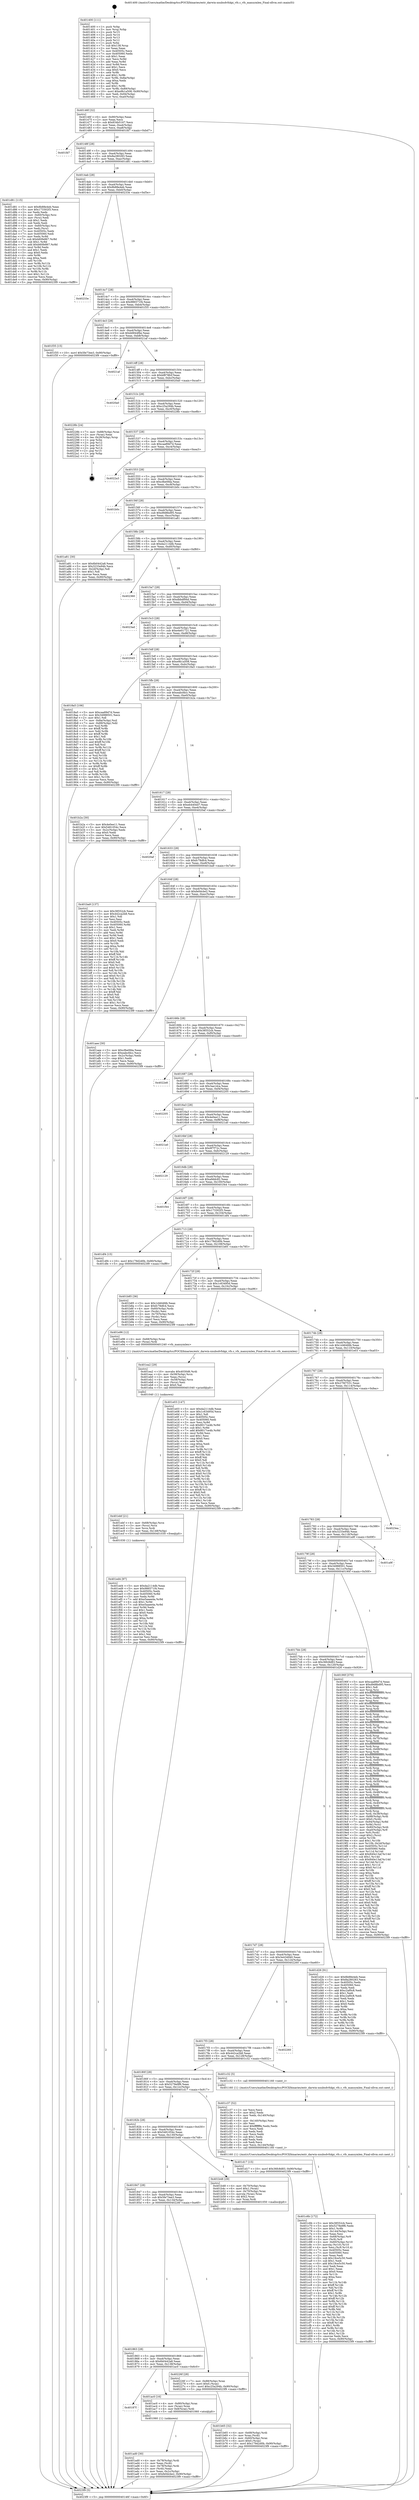digraph "0x401400" {
  label = "0x401400 (/mnt/c/Users/mathe/Desktop/tcc/POCII/binaries/extr_darwin-xnubsdvfskpi_vfs.c_vfs_maxsymlen_Final-ollvm.out::main(0))"
  labelloc = "t"
  node[shape=record]

  Entry [label="",width=0.3,height=0.3,shape=circle,fillcolor=black,style=filled]
  "0x40146f" [label="{
     0x40146f [32]\l
     | [instrs]\l
     &nbsp;&nbsp;0x40146f \<+6\>: mov -0x90(%rbp),%eax\l
     &nbsp;&nbsp;0x401475 \<+2\>: mov %eax,%ecx\l
     &nbsp;&nbsp;0x401477 \<+6\>: sub $0x834b5167,%ecx\l
     &nbsp;&nbsp;0x40147d \<+6\>: mov %eax,-0xa4(%rbp)\l
     &nbsp;&nbsp;0x401483 \<+6\>: mov %ecx,-0xa8(%rbp)\l
     &nbsp;&nbsp;0x401489 \<+6\>: je 0000000000401fd7 \<main+0xbd7\>\l
  }"]
  "0x401fd7" [label="{
     0x401fd7\l
  }", style=dashed]
  "0x40148f" [label="{
     0x40148f [28]\l
     | [instrs]\l
     &nbsp;&nbsp;0x40148f \<+5\>: jmp 0000000000401494 \<main+0x94\>\l
     &nbsp;&nbsp;0x401494 \<+6\>: mov -0xa4(%rbp),%eax\l
     &nbsp;&nbsp;0x40149a \<+5\>: sub $0x8a280283,%eax\l
     &nbsp;&nbsp;0x40149f \<+6\>: mov %eax,-0xac(%rbp)\l
     &nbsp;&nbsp;0x4014a5 \<+6\>: je 0000000000401d81 \<main+0x981\>\l
  }"]
  Exit [label="",width=0.3,height=0.3,shape=circle,fillcolor=black,style=filled,peripheries=2]
  "0x401d81" [label="{
     0x401d81 [115]\l
     | [instrs]\l
     &nbsp;&nbsp;0x401d81 \<+5\>: mov $0x8b88e4eb,%eax\l
     &nbsp;&nbsp;0x401d86 \<+5\>: mov $0x173302f3,%ecx\l
     &nbsp;&nbsp;0x401d8b \<+2\>: xor %edx,%edx\l
     &nbsp;&nbsp;0x401d8d \<+4\>: mov -0x60(%rbp),%rsi\l
     &nbsp;&nbsp;0x401d91 \<+2\>: mov (%rsi),%edi\l
     &nbsp;&nbsp;0x401d93 \<+3\>: sub $0x1,%edx\l
     &nbsp;&nbsp;0x401d96 \<+2\>: sub %edx,%edi\l
     &nbsp;&nbsp;0x401d98 \<+4\>: mov -0x60(%rbp),%rsi\l
     &nbsp;&nbsp;0x401d9c \<+2\>: mov %edi,(%rsi)\l
     &nbsp;&nbsp;0x401d9e \<+7\>: mov 0x40505c,%edx\l
     &nbsp;&nbsp;0x401da5 \<+7\>: mov 0x405060,%edi\l
     &nbsp;&nbsp;0x401dac \<+3\>: mov %edx,%r8d\l
     &nbsp;&nbsp;0x401daf \<+7\>: sub $0xb60fe867,%r8d\l
     &nbsp;&nbsp;0x401db6 \<+4\>: sub $0x1,%r8d\l
     &nbsp;&nbsp;0x401dba \<+7\>: add $0xb60fe867,%r8d\l
     &nbsp;&nbsp;0x401dc1 \<+4\>: imul %r8d,%edx\l
     &nbsp;&nbsp;0x401dc5 \<+3\>: and $0x1,%edx\l
     &nbsp;&nbsp;0x401dc8 \<+3\>: cmp $0x0,%edx\l
     &nbsp;&nbsp;0x401dcb \<+4\>: sete %r9b\l
     &nbsp;&nbsp;0x401dcf \<+3\>: cmp $0xa,%edi\l
     &nbsp;&nbsp;0x401dd2 \<+4\>: setl %r10b\l
     &nbsp;&nbsp;0x401dd6 \<+3\>: mov %r9b,%r11b\l
     &nbsp;&nbsp;0x401dd9 \<+3\>: and %r10b,%r11b\l
     &nbsp;&nbsp;0x401ddc \<+3\>: xor %r10b,%r9b\l
     &nbsp;&nbsp;0x401ddf \<+3\>: or %r9b,%r11b\l
     &nbsp;&nbsp;0x401de2 \<+4\>: test $0x1,%r11b\l
     &nbsp;&nbsp;0x401de6 \<+3\>: cmovne %ecx,%eax\l
     &nbsp;&nbsp;0x401de9 \<+6\>: mov %eax,-0x90(%rbp)\l
     &nbsp;&nbsp;0x401def \<+5\>: jmp 00000000004023f9 \<main+0xff9\>\l
  }"]
  "0x4014ab" [label="{
     0x4014ab [28]\l
     | [instrs]\l
     &nbsp;&nbsp;0x4014ab \<+5\>: jmp 00000000004014b0 \<main+0xb0\>\l
     &nbsp;&nbsp;0x4014b0 \<+6\>: mov -0xa4(%rbp),%eax\l
     &nbsp;&nbsp;0x4014b6 \<+5\>: sub $0x8b88e4eb,%eax\l
     &nbsp;&nbsp;0x4014bb \<+6\>: mov %eax,-0xb0(%rbp)\l
     &nbsp;&nbsp;0x4014c1 \<+6\>: je 000000000040233e \<main+0xf3e\>\l
  }"]
  "0x401ed4" [label="{
     0x401ed4 [97]\l
     | [instrs]\l
     &nbsp;&nbsp;0x401ed4 \<+5\>: mov $0xda2114db,%eax\l
     &nbsp;&nbsp;0x401ed9 \<+5\>: mov $0x986571f4,%esi\l
     &nbsp;&nbsp;0x401ede \<+7\>: mov 0x40505c,%edx\l
     &nbsp;&nbsp;0x401ee5 \<+8\>: mov 0x405060,%r8d\l
     &nbsp;&nbsp;0x401eed \<+3\>: mov %edx,%r9d\l
     &nbsp;&nbsp;0x401ef0 \<+7\>: add $0xe5aaee4a,%r9d\l
     &nbsp;&nbsp;0x401ef7 \<+4\>: sub $0x1,%r9d\l
     &nbsp;&nbsp;0x401efb \<+7\>: sub $0xe5aaee4a,%r9d\l
     &nbsp;&nbsp;0x401f02 \<+4\>: imul %r9d,%edx\l
     &nbsp;&nbsp;0x401f06 \<+3\>: and $0x1,%edx\l
     &nbsp;&nbsp;0x401f09 \<+3\>: cmp $0x0,%edx\l
     &nbsp;&nbsp;0x401f0c \<+4\>: sete %r10b\l
     &nbsp;&nbsp;0x401f10 \<+4\>: cmp $0xa,%r8d\l
     &nbsp;&nbsp;0x401f14 \<+4\>: setl %r11b\l
     &nbsp;&nbsp;0x401f18 \<+3\>: mov %r10b,%bl\l
     &nbsp;&nbsp;0x401f1b \<+3\>: and %r11b,%bl\l
     &nbsp;&nbsp;0x401f1e \<+3\>: xor %r11b,%r10b\l
     &nbsp;&nbsp;0x401f21 \<+3\>: or %r10b,%bl\l
     &nbsp;&nbsp;0x401f24 \<+3\>: test $0x1,%bl\l
     &nbsp;&nbsp;0x401f27 \<+3\>: cmovne %esi,%eax\l
     &nbsp;&nbsp;0x401f2a \<+6\>: mov %eax,-0x90(%rbp)\l
     &nbsp;&nbsp;0x401f30 \<+5\>: jmp 00000000004023f9 \<main+0xff9\>\l
  }"]
  "0x40233e" [label="{
     0x40233e\l
  }", style=dashed]
  "0x4014c7" [label="{
     0x4014c7 [28]\l
     | [instrs]\l
     &nbsp;&nbsp;0x4014c7 \<+5\>: jmp 00000000004014cc \<main+0xcc\>\l
     &nbsp;&nbsp;0x4014cc \<+6\>: mov -0xa4(%rbp),%eax\l
     &nbsp;&nbsp;0x4014d2 \<+5\>: sub $0x986571f4,%eax\l
     &nbsp;&nbsp;0x4014d7 \<+6\>: mov %eax,-0xb4(%rbp)\l
     &nbsp;&nbsp;0x4014dd \<+6\>: je 0000000000401f35 \<main+0xb35\>\l
  }"]
  "0x401ebf" [label="{
     0x401ebf [21]\l
     | [instrs]\l
     &nbsp;&nbsp;0x401ebf \<+4\>: mov -0x68(%rbp),%rcx\l
     &nbsp;&nbsp;0x401ec3 \<+3\>: mov (%rcx),%rcx\l
     &nbsp;&nbsp;0x401ec6 \<+3\>: mov %rcx,%rdi\l
     &nbsp;&nbsp;0x401ec9 \<+6\>: mov %eax,-0x148(%rbp)\l
     &nbsp;&nbsp;0x401ecf \<+5\>: call 0000000000401030 \<free@plt\>\l
     | [calls]\l
     &nbsp;&nbsp;0x401030 \{1\} (unknown)\l
  }"]
  "0x401f35" [label="{
     0x401f35 [15]\l
     | [instrs]\l
     &nbsp;&nbsp;0x401f35 \<+10\>: movl $0x5fe73ee3,-0x90(%rbp)\l
     &nbsp;&nbsp;0x401f3f \<+5\>: jmp 00000000004023f9 \<main+0xff9\>\l
  }"]
  "0x4014e3" [label="{
     0x4014e3 [28]\l
     | [instrs]\l
     &nbsp;&nbsp;0x4014e3 \<+5\>: jmp 00000000004014e8 \<main+0xe8\>\l
     &nbsp;&nbsp;0x4014e8 \<+6\>: mov -0xa4(%rbp),%eax\l
     &nbsp;&nbsp;0x4014ee \<+5\>: sub $0xb6844fbe,%eax\l
     &nbsp;&nbsp;0x4014f3 \<+6\>: mov %eax,-0xb8(%rbp)\l
     &nbsp;&nbsp;0x4014f9 \<+6\>: je 00000000004021af \<main+0xdaf\>\l
  }"]
  "0x401ea2" [label="{
     0x401ea2 [29]\l
     | [instrs]\l
     &nbsp;&nbsp;0x401ea2 \<+10\>: movabs $0x4030d6,%rdi\l
     &nbsp;&nbsp;0x401eac \<+4\>: mov -0x58(%rbp),%rcx\l
     &nbsp;&nbsp;0x401eb0 \<+2\>: mov %eax,(%rcx)\l
     &nbsp;&nbsp;0x401eb2 \<+4\>: mov -0x58(%rbp),%rcx\l
     &nbsp;&nbsp;0x401eb6 \<+2\>: mov (%rcx),%esi\l
     &nbsp;&nbsp;0x401eb8 \<+2\>: mov $0x0,%al\l
     &nbsp;&nbsp;0x401eba \<+5\>: call 0000000000401040 \<printf@plt\>\l
     | [calls]\l
     &nbsp;&nbsp;0x401040 \{1\} (unknown)\l
  }"]
  "0x4021af" [label="{
     0x4021af\l
  }", style=dashed]
  "0x4014ff" [label="{
     0x4014ff [28]\l
     | [instrs]\l
     &nbsp;&nbsp;0x4014ff \<+5\>: jmp 0000000000401504 \<main+0x104\>\l
     &nbsp;&nbsp;0x401504 \<+6\>: mov -0xa4(%rbp),%eax\l
     &nbsp;&nbsp;0x40150a \<+5\>: sub $0xbf878fcf,%eax\l
     &nbsp;&nbsp;0x40150f \<+6\>: mov %eax,-0xbc(%rbp)\l
     &nbsp;&nbsp;0x401515 \<+6\>: je 00000000004020a0 \<main+0xca0\>\l
  }"]
  "0x401c6b" [label="{
     0x401c6b [172]\l
     | [instrs]\l
     &nbsp;&nbsp;0x401c6b \<+5\>: mov $0x38552cb,%ecx\l
     &nbsp;&nbsp;0x401c70 \<+5\>: mov $0x5278e9f6,%edx\l
     &nbsp;&nbsp;0x401c75 \<+3\>: mov $0x1,%r8b\l
     &nbsp;&nbsp;0x401c78 \<+6\>: mov -0x144(%rbp),%esi\l
     &nbsp;&nbsp;0x401c7e \<+3\>: imul %eax,%esi\l
     &nbsp;&nbsp;0x401c81 \<+4\>: mov -0x68(%rbp),%r9\l
     &nbsp;&nbsp;0x401c85 \<+3\>: mov (%r9),%r9\l
     &nbsp;&nbsp;0x401c88 \<+4\>: mov -0x60(%rbp),%r10\l
     &nbsp;&nbsp;0x401c8c \<+3\>: movslq (%r10),%r10\l
     &nbsp;&nbsp;0x401c8f \<+4\>: mov %esi,(%r9,%r10,4)\l
     &nbsp;&nbsp;0x401c93 \<+7\>: mov 0x40505c,%eax\l
     &nbsp;&nbsp;0x401c9a \<+7\>: mov 0x405060,%esi\l
     &nbsp;&nbsp;0x401ca1 \<+2\>: mov %eax,%edi\l
     &nbsp;&nbsp;0x401ca3 \<+6\>: sub $0x19ce5c50,%edi\l
     &nbsp;&nbsp;0x401ca9 \<+3\>: sub $0x1,%edi\l
     &nbsp;&nbsp;0x401cac \<+6\>: add $0x19ce5c50,%edi\l
     &nbsp;&nbsp;0x401cb2 \<+3\>: imul %edi,%eax\l
     &nbsp;&nbsp;0x401cb5 \<+3\>: and $0x1,%eax\l
     &nbsp;&nbsp;0x401cb8 \<+3\>: cmp $0x0,%eax\l
     &nbsp;&nbsp;0x401cbb \<+4\>: sete %r11b\l
     &nbsp;&nbsp;0x401cbf \<+3\>: cmp $0xa,%esi\l
     &nbsp;&nbsp;0x401cc2 \<+3\>: setl %bl\l
     &nbsp;&nbsp;0x401cc5 \<+3\>: mov %r11b,%r14b\l
     &nbsp;&nbsp;0x401cc8 \<+4\>: xor $0xff,%r14b\l
     &nbsp;&nbsp;0x401ccc \<+3\>: mov %bl,%r15b\l
     &nbsp;&nbsp;0x401ccf \<+4\>: xor $0xff,%r15b\l
     &nbsp;&nbsp;0x401cd3 \<+4\>: xor $0x1,%r8b\l
     &nbsp;&nbsp;0x401cd7 \<+3\>: mov %r14b,%r12b\l
     &nbsp;&nbsp;0x401cda \<+4\>: and $0xff,%r12b\l
     &nbsp;&nbsp;0x401cde \<+3\>: and %r8b,%r11b\l
     &nbsp;&nbsp;0x401ce1 \<+3\>: mov %r15b,%r13b\l
     &nbsp;&nbsp;0x401ce4 \<+4\>: and $0xff,%r13b\l
     &nbsp;&nbsp;0x401ce8 \<+3\>: and %r8b,%bl\l
     &nbsp;&nbsp;0x401ceb \<+3\>: or %r11b,%r12b\l
     &nbsp;&nbsp;0x401cee \<+3\>: or %bl,%r13b\l
     &nbsp;&nbsp;0x401cf1 \<+3\>: xor %r13b,%r12b\l
     &nbsp;&nbsp;0x401cf4 \<+3\>: or %r15b,%r14b\l
     &nbsp;&nbsp;0x401cf7 \<+4\>: xor $0xff,%r14b\l
     &nbsp;&nbsp;0x401cfb \<+4\>: or $0x1,%r8b\l
     &nbsp;&nbsp;0x401cff \<+3\>: and %r8b,%r14b\l
     &nbsp;&nbsp;0x401d02 \<+3\>: or %r14b,%r12b\l
     &nbsp;&nbsp;0x401d05 \<+4\>: test $0x1,%r12b\l
     &nbsp;&nbsp;0x401d09 \<+3\>: cmovne %edx,%ecx\l
     &nbsp;&nbsp;0x401d0c \<+6\>: mov %ecx,-0x90(%rbp)\l
     &nbsp;&nbsp;0x401d12 \<+5\>: jmp 00000000004023f9 \<main+0xff9\>\l
  }"]
  "0x4020a0" [label="{
     0x4020a0\l
  }", style=dashed]
  "0x40151b" [label="{
     0x40151b [28]\l
     | [instrs]\l
     &nbsp;&nbsp;0x40151b \<+5\>: jmp 0000000000401520 \<main+0x120\>\l
     &nbsp;&nbsp;0x401520 \<+6\>: mov -0xa4(%rbp),%eax\l
     &nbsp;&nbsp;0x401526 \<+5\>: sub $0xc25a294b,%eax\l
     &nbsp;&nbsp;0x40152b \<+6\>: mov %eax,-0xc0(%rbp)\l
     &nbsp;&nbsp;0x401531 \<+6\>: je 000000000040228b \<main+0xe8b\>\l
  }"]
  "0x401c37" [label="{
     0x401c37 [52]\l
     | [instrs]\l
     &nbsp;&nbsp;0x401c37 \<+2\>: xor %ecx,%ecx\l
     &nbsp;&nbsp;0x401c39 \<+5\>: mov $0x2,%edx\l
     &nbsp;&nbsp;0x401c3e \<+6\>: mov %edx,-0x140(%rbp)\l
     &nbsp;&nbsp;0x401c44 \<+1\>: cltd\l
     &nbsp;&nbsp;0x401c45 \<+6\>: mov -0x140(%rbp),%esi\l
     &nbsp;&nbsp;0x401c4b \<+2\>: idiv %esi\l
     &nbsp;&nbsp;0x401c4d \<+6\>: imul $0xfffffffe,%edx,%edx\l
     &nbsp;&nbsp;0x401c53 \<+2\>: mov %ecx,%edi\l
     &nbsp;&nbsp;0x401c55 \<+2\>: sub %edx,%edi\l
     &nbsp;&nbsp;0x401c57 \<+2\>: mov %ecx,%edx\l
     &nbsp;&nbsp;0x401c59 \<+3\>: sub $0x1,%edx\l
     &nbsp;&nbsp;0x401c5c \<+2\>: add %edx,%edi\l
     &nbsp;&nbsp;0x401c5e \<+2\>: sub %edi,%ecx\l
     &nbsp;&nbsp;0x401c60 \<+6\>: mov %ecx,-0x144(%rbp)\l
     &nbsp;&nbsp;0x401c66 \<+5\>: call 0000000000401160 \<next_i\>\l
     | [calls]\l
     &nbsp;&nbsp;0x401160 \{1\} (/mnt/c/Users/mathe/Desktop/tcc/POCII/binaries/extr_darwin-xnubsdvfskpi_vfs.c_vfs_maxsymlen_Final-ollvm.out::next_i)\l
  }"]
  "0x40228b" [label="{
     0x40228b [24]\l
     | [instrs]\l
     &nbsp;&nbsp;0x40228b \<+7\>: mov -0x88(%rbp),%rax\l
     &nbsp;&nbsp;0x402292 \<+2\>: mov (%rax),%eax\l
     &nbsp;&nbsp;0x402294 \<+4\>: lea -0x28(%rbp),%rsp\l
     &nbsp;&nbsp;0x402298 \<+1\>: pop %rbx\l
     &nbsp;&nbsp;0x402299 \<+2\>: pop %r12\l
     &nbsp;&nbsp;0x40229b \<+2\>: pop %r13\l
     &nbsp;&nbsp;0x40229d \<+2\>: pop %r14\l
     &nbsp;&nbsp;0x40229f \<+2\>: pop %r15\l
     &nbsp;&nbsp;0x4022a1 \<+1\>: pop %rbp\l
     &nbsp;&nbsp;0x4022a2 \<+1\>: ret\l
  }"]
  "0x401537" [label="{
     0x401537 [28]\l
     | [instrs]\l
     &nbsp;&nbsp;0x401537 \<+5\>: jmp 000000000040153c \<main+0x13c\>\l
     &nbsp;&nbsp;0x40153c \<+6\>: mov -0xa4(%rbp),%eax\l
     &nbsp;&nbsp;0x401542 \<+5\>: sub $0xcaa89d7d,%eax\l
     &nbsp;&nbsp;0x401547 \<+6\>: mov %eax,-0xc4(%rbp)\l
     &nbsp;&nbsp;0x40154d \<+6\>: je 00000000004022a3 \<main+0xea3\>\l
  }"]
  "0x401b65" [label="{
     0x401b65 [32]\l
     | [instrs]\l
     &nbsp;&nbsp;0x401b65 \<+4\>: mov -0x68(%rbp),%rdi\l
     &nbsp;&nbsp;0x401b69 \<+3\>: mov %rax,(%rdi)\l
     &nbsp;&nbsp;0x401b6c \<+4\>: mov -0x60(%rbp),%rax\l
     &nbsp;&nbsp;0x401b70 \<+6\>: movl $0x0,(%rax)\l
     &nbsp;&nbsp;0x401b76 \<+10\>: movl $0x179d2d0b,-0x90(%rbp)\l
     &nbsp;&nbsp;0x401b80 \<+5\>: jmp 00000000004023f9 \<main+0xff9\>\l
  }"]
  "0x4022a3" [label="{
     0x4022a3\l
  }", style=dashed]
  "0x401553" [label="{
     0x401553 [28]\l
     | [instrs]\l
     &nbsp;&nbsp;0x401553 \<+5\>: jmp 0000000000401558 \<main+0x158\>\l
     &nbsp;&nbsp;0x401558 \<+6\>: mov -0xa4(%rbp),%eax\l
     &nbsp;&nbsp;0x40155e \<+5\>: sub $0xcfbe0fda,%eax\l
     &nbsp;&nbsp;0x401563 \<+6\>: mov %eax,-0xc8(%rbp)\l
     &nbsp;&nbsp;0x401569 \<+6\>: je 0000000000401b0c \<main+0x70c\>\l
  }"]
  "0x401ad0" [label="{
     0x401ad0 [30]\l
     | [instrs]\l
     &nbsp;&nbsp;0x401ad0 \<+4\>: mov -0x78(%rbp),%rdi\l
     &nbsp;&nbsp;0x401ad4 \<+2\>: mov %eax,(%rdi)\l
     &nbsp;&nbsp;0x401ad6 \<+4\>: mov -0x78(%rbp),%rdi\l
     &nbsp;&nbsp;0x401ada \<+2\>: mov (%rdi),%eax\l
     &nbsp;&nbsp;0x401adc \<+3\>: mov %eax,-0x2c(%rbp)\l
     &nbsp;&nbsp;0x401adf \<+10\>: movl $0xfe0dcbe2,-0x90(%rbp)\l
     &nbsp;&nbsp;0x401ae9 \<+5\>: jmp 00000000004023f9 \<main+0xff9\>\l
  }"]
  "0x401b0c" [label="{
     0x401b0c\l
  }", style=dashed]
  "0x40156f" [label="{
     0x40156f [28]\l
     | [instrs]\l
     &nbsp;&nbsp;0x40156f \<+5\>: jmp 0000000000401574 \<main+0x174\>\l
     &nbsp;&nbsp;0x401574 \<+6\>: mov -0xa4(%rbp),%eax\l
     &nbsp;&nbsp;0x40157a \<+5\>: sub $0xd9d8bd95,%eax\l
     &nbsp;&nbsp;0x40157f \<+6\>: mov %eax,-0xcc(%rbp)\l
     &nbsp;&nbsp;0x401585 \<+6\>: je 0000000000401a81 \<main+0x681\>\l
  }"]
  "0x40187f" [label="{
     0x40187f\l
  }", style=dashed]
  "0x401a81" [label="{
     0x401a81 [30]\l
     | [instrs]\l
     &nbsp;&nbsp;0x401a81 \<+5\>: mov $0x6b0442a8,%eax\l
     &nbsp;&nbsp;0x401a86 \<+5\>: mov $0x3233e94b,%ecx\l
     &nbsp;&nbsp;0x401a8b \<+3\>: mov -0x2d(%rbp),%dl\l
     &nbsp;&nbsp;0x401a8e \<+3\>: test $0x1,%dl\l
     &nbsp;&nbsp;0x401a91 \<+3\>: cmovne %ecx,%eax\l
     &nbsp;&nbsp;0x401a94 \<+6\>: mov %eax,-0x90(%rbp)\l
     &nbsp;&nbsp;0x401a9a \<+5\>: jmp 00000000004023f9 \<main+0xff9\>\l
  }"]
  "0x40158b" [label="{
     0x40158b [28]\l
     | [instrs]\l
     &nbsp;&nbsp;0x40158b \<+5\>: jmp 0000000000401590 \<main+0x190\>\l
     &nbsp;&nbsp;0x401590 \<+6\>: mov -0xa4(%rbp),%eax\l
     &nbsp;&nbsp;0x401596 \<+5\>: sub $0xda2114db,%eax\l
     &nbsp;&nbsp;0x40159b \<+6\>: mov %eax,-0xd0(%rbp)\l
     &nbsp;&nbsp;0x4015a1 \<+6\>: je 0000000000402360 \<main+0xf60\>\l
  }"]
  "0x401ac0" [label="{
     0x401ac0 [16]\l
     | [instrs]\l
     &nbsp;&nbsp;0x401ac0 \<+4\>: mov -0x80(%rbp),%rax\l
     &nbsp;&nbsp;0x401ac4 \<+3\>: mov (%rax),%rax\l
     &nbsp;&nbsp;0x401ac7 \<+4\>: mov 0x8(%rax),%rdi\l
     &nbsp;&nbsp;0x401acb \<+5\>: call 0000000000401060 \<atoi@plt\>\l
     | [calls]\l
     &nbsp;&nbsp;0x401060 \{1\} (unknown)\l
  }"]
  "0x402360" [label="{
     0x402360\l
  }", style=dashed]
  "0x4015a7" [label="{
     0x4015a7 [28]\l
     | [instrs]\l
     &nbsp;&nbsp;0x4015a7 \<+5\>: jmp 00000000004015ac \<main+0x1ac\>\l
     &nbsp;&nbsp;0x4015ac \<+6\>: mov -0xa4(%rbp),%eax\l
     &nbsp;&nbsp;0x4015b2 \<+5\>: sub $0xdbbdf94d,%eax\l
     &nbsp;&nbsp;0x4015b7 \<+6\>: mov %eax,-0xd4(%rbp)\l
     &nbsp;&nbsp;0x4015bd \<+6\>: je 00000000004023ad \<main+0xfad\>\l
  }"]
  "0x401863" [label="{
     0x401863 [28]\l
     | [instrs]\l
     &nbsp;&nbsp;0x401863 \<+5\>: jmp 0000000000401868 \<main+0x468\>\l
     &nbsp;&nbsp;0x401868 \<+6\>: mov -0xa4(%rbp),%eax\l
     &nbsp;&nbsp;0x40186e \<+5\>: sub $0x6b0442a8,%eax\l
     &nbsp;&nbsp;0x401873 \<+6\>: mov %eax,-0x138(%rbp)\l
     &nbsp;&nbsp;0x401879 \<+6\>: je 0000000000401ac0 \<main+0x6c0\>\l
  }"]
  "0x4023ad" [label="{
     0x4023ad\l
  }", style=dashed]
  "0x4015c3" [label="{
     0x4015c3 [28]\l
     | [instrs]\l
     &nbsp;&nbsp;0x4015c3 \<+5\>: jmp 00000000004015c8 \<main+0x1c8\>\l
     &nbsp;&nbsp;0x4015c8 \<+6\>: mov -0xa4(%rbp),%eax\l
     &nbsp;&nbsp;0x4015ce \<+5\>: sub $0xe4e01721,%eax\l
     &nbsp;&nbsp;0x4015d3 \<+6\>: mov %eax,-0xd8(%rbp)\l
     &nbsp;&nbsp;0x4015d9 \<+6\>: je 00000000004020d3 \<main+0xcd3\>\l
  }"]
  "0x40226f" [label="{
     0x40226f [28]\l
     | [instrs]\l
     &nbsp;&nbsp;0x40226f \<+7\>: mov -0x88(%rbp),%rax\l
     &nbsp;&nbsp;0x402276 \<+6\>: movl $0x0,(%rax)\l
     &nbsp;&nbsp;0x40227c \<+10\>: movl $0xc25a294b,-0x90(%rbp)\l
     &nbsp;&nbsp;0x402286 \<+5\>: jmp 00000000004023f9 \<main+0xff9\>\l
  }"]
  "0x4020d3" [label="{
     0x4020d3\l
  }", style=dashed]
  "0x4015df" [label="{
     0x4015df [28]\l
     | [instrs]\l
     &nbsp;&nbsp;0x4015df \<+5\>: jmp 00000000004015e4 \<main+0x1e4\>\l
     &nbsp;&nbsp;0x4015e4 \<+6\>: mov -0xa4(%rbp),%eax\l
     &nbsp;&nbsp;0x4015ea \<+5\>: sub $0xe9b1a508,%eax\l
     &nbsp;&nbsp;0x4015ef \<+6\>: mov %eax,-0xdc(%rbp)\l
     &nbsp;&nbsp;0x4015f5 \<+6\>: je 00000000004018a5 \<main+0x4a5\>\l
  }"]
  "0x401847" [label="{
     0x401847 [28]\l
     | [instrs]\l
     &nbsp;&nbsp;0x401847 \<+5\>: jmp 000000000040184c \<main+0x44c\>\l
     &nbsp;&nbsp;0x40184c \<+6\>: mov -0xa4(%rbp),%eax\l
     &nbsp;&nbsp;0x401852 \<+5\>: sub $0x5fe73ee3,%eax\l
     &nbsp;&nbsp;0x401857 \<+6\>: mov %eax,-0x134(%rbp)\l
     &nbsp;&nbsp;0x40185d \<+6\>: je 000000000040226f \<main+0xe6f\>\l
  }"]
  "0x4018a5" [label="{
     0x4018a5 [106]\l
     | [instrs]\l
     &nbsp;&nbsp;0x4018a5 \<+5\>: mov $0xcaa89d7d,%eax\l
     &nbsp;&nbsp;0x4018aa \<+5\>: mov $0x34988501,%ecx\l
     &nbsp;&nbsp;0x4018af \<+2\>: mov $0x1,%dl\l
     &nbsp;&nbsp;0x4018b1 \<+7\>: mov -0x8a(%rbp),%sil\l
     &nbsp;&nbsp;0x4018b8 \<+7\>: mov -0x89(%rbp),%dil\l
     &nbsp;&nbsp;0x4018bf \<+3\>: mov %sil,%r8b\l
     &nbsp;&nbsp;0x4018c2 \<+4\>: xor $0xff,%r8b\l
     &nbsp;&nbsp;0x4018c6 \<+3\>: mov %dil,%r9b\l
     &nbsp;&nbsp;0x4018c9 \<+4\>: xor $0xff,%r9b\l
     &nbsp;&nbsp;0x4018cd \<+3\>: xor $0x1,%dl\l
     &nbsp;&nbsp;0x4018d0 \<+3\>: mov %r8b,%r10b\l
     &nbsp;&nbsp;0x4018d3 \<+4\>: and $0xff,%r10b\l
     &nbsp;&nbsp;0x4018d7 \<+3\>: and %dl,%sil\l
     &nbsp;&nbsp;0x4018da \<+3\>: mov %r9b,%r11b\l
     &nbsp;&nbsp;0x4018dd \<+4\>: and $0xff,%r11b\l
     &nbsp;&nbsp;0x4018e1 \<+3\>: and %dl,%dil\l
     &nbsp;&nbsp;0x4018e4 \<+3\>: or %sil,%r10b\l
     &nbsp;&nbsp;0x4018e7 \<+3\>: or %dil,%r11b\l
     &nbsp;&nbsp;0x4018ea \<+3\>: xor %r11b,%r10b\l
     &nbsp;&nbsp;0x4018ed \<+3\>: or %r9b,%r8b\l
     &nbsp;&nbsp;0x4018f0 \<+4\>: xor $0xff,%r8b\l
     &nbsp;&nbsp;0x4018f4 \<+3\>: or $0x1,%dl\l
     &nbsp;&nbsp;0x4018f7 \<+3\>: and %dl,%r8b\l
     &nbsp;&nbsp;0x4018fa \<+3\>: or %r8b,%r10b\l
     &nbsp;&nbsp;0x4018fd \<+4\>: test $0x1,%r10b\l
     &nbsp;&nbsp;0x401901 \<+3\>: cmovne %ecx,%eax\l
     &nbsp;&nbsp;0x401904 \<+6\>: mov %eax,-0x90(%rbp)\l
     &nbsp;&nbsp;0x40190a \<+5\>: jmp 00000000004023f9 \<main+0xff9\>\l
  }"]
  "0x4015fb" [label="{
     0x4015fb [28]\l
     | [instrs]\l
     &nbsp;&nbsp;0x4015fb \<+5\>: jmp 0000000000401600 \<main+0x200\>\l
     &nbsp;&nbsp;0x401600 \<+6\>: mov -0xa4(%rbp),%eax\l
     &nbsp;&nbsp;0x401606 \<+5\>: sub $0xeabcfdcc,%eax\l
     &nbsp;&nbsp;0x40160b \<+6\>: mov %eax,-0xe0(%rbp)\l
     &nbsp;&nbsp;0x401611 \<+6\>: je 0000000000401b2a \<main+0x72a\>\l
  }"]
  "0x4023f9" [label="{
     0x4023f9 [5]\l
     | [instrs]\l
     &nbsp;&nbsp;0x4023f9 \<+5\>: jmp 000000000040146f \<main+0x6f\>\l
  }"]
  "0x401400" [label="{
     0x401400 [111]\l
     | [instrs]\l
     &nbsp;&nbsp;0x401400 \<+1\>: push %rbp\l
     &nbsp;&nbsp;0x401401 \<+3\>: mov %rsp,%rbp\l
     &nbsp;&nbsp;0x401404 \<+2\>: push %r15\l
     &nbsp;&nbsp;0x401406 \<+2\>: push %r14\l
     &nbsp;&nbsp;0x401408 \<+2\>: push %r13\l
     &nbsp;&nbsp;0x40140a \<+2\>: push %r12\l
     &nbsp;&nbsp;0x40140c \<+1\>: push %rbx\l
     &nbsp;&nbsp;0x40140d \<+7\>: sub $0x138,%rsp\l
     &nbsp;&nbsp;0x401414 \<+2\>: xor %eax,%eax\l
     &nbsp;&nbsp;0x401416 \<+7\>: mov 0x40505c,%ecx\l
     &nbsp;&nbsp;0x40141d \<+7\>: mov 0x405060,%edx\l
     &nbsp;&nbsp;0x401424 \<+3\>: sub $0x1,%eax\l
     &nbsp;&nbsp;0x401427 \<+3\>: mov %ecx,%r8d\l
     &nbsp;&nbsp;0x40142a \<+3\>: add %eax,%r8d\l
     &nbsp;&nbsp;0x40142d \<+4\>: imul %r8d,%ecx\l
     &nbsp;&nbsp;0x401431 \<+3\>: and $0x1,%ecx\l
     &nbsp;&nbsp;0x401434 \<+3\>: cmp $0x0,%ecx\l
     &nbsp;&nbsp;0x401437 \<+4\>: sete %r9b\l
     &nbsp;&nbsp;0x40143b \<+4\>: and $0x1,%r9b\l
     &nbsp;&nbsp;0x40143f \<+7\>: mov %r9b,-0x8a(%rbp)\l
     &nbsp;&nbsp;0x401446 \<+3\>: cmp $0xa,%edx\l
     &nbsp;&nbsp;0x401449 \<+4\>: setl %r9b\l
     &nbsp;&nbsp;0x40144d \<+4\>: and $0x1,%r9b\l
     &nbsp;&nbsp;0x401451 \<+7\>: mov %r9b,-0x89(%rbp)\l
     &nbsp;&nbsp;0x401458 \<+10\>: movl $0xe9b1a508,-0x90(%rbp)\l
     &nbsp;&nbsp;0x401462 \<+6\>: mov %edi,-0x94(%rbp)\l
     &nbsp;&nbsp;0x401468 \<+7\>: mov %rsi,-0xa0(%rbp)\l
  }"]
  "0x401b48" [label="{
     0x401b48 [29]\l
     | [instrs]\l
     &nbsp;&nbsp;0x401b48 \<+4\>: mov -0x70(%rbp),%rax\l
     &nbsp;&nbsp;0x401b4c \<+6\>: movl $0x1,(%rax)\l
     &nbsp;&nbsp;0x401b52 \<+4\>: mov -0x70(%rbp),%rax\l
     &nbsp;&nbsp;0x401b56 \<+3\>: movslq (%rax),%rax\l
     &nbsp;&nbsp;0x401b59 \<+4\>: shl $0x2,%rax\l
     &nbsp;&nbsp;0x401b5d \<+3\>: mov %rax,%rdi\l
     &nbsp;&nbsp;0x401b60 \<+5\>: call 0000000000401050 \<malloc@plt\>\l
     | [calls]\l
     &nbsp;&nbsp;0x401050 \{1\} (unknown)\l
  }"]
  "0x401b2a" [label="{
     0x401b2a [30]\l
     | [instrs]\l
     &nbsp;&nbsp;0x401b2a \<+5\>: mov $0x4e0ee11,%eax\l
     &nbsp;&nbsp;0x401b2f \<+5\>: mov $0x5481054c,%ecx\l
     &nbsp;&nbsp;0x401b34 \<+3\>: mov -0x2c(%rbp),%edx\l
     &nbsp;&nbsp;0x401b37 \<+3\>: cmp $0x0,%edx\l
     &nbsp;&nbsp;0x401b3a \<+3\>: cmove %ecx,%eax\l
     &nbsp;&nbsp;0x401b3d \<+6\>: mov %eax,-0x90(%rbp)\l
     &nbsp;&nbsp;0x401b43 \<+5\>: jmp 00000000004023f9 \<main+0xff9\>\l
  }"]
  "0x401617" [label="{
     0x401617 [28]\l
     | [instrs]\l
     &nbsp;&nbsp;0x401617 \<+5\>: jmp 000000000040161c \<main+0x21c\>\l
     &nbsp;&nbsp;0x40161c \<+6\>: mov -0xa4(%rbp),%eax\l
     &nbsp;&nbsp;0x401622 \<+5\>: sub $0xeb440ed7,%eax\l
     &nbsp;&nbsp;0x401627 \<+6\>: mov %eax,-0xe4(%rbp)\l
     &nbsp;&nbsp;0x40162d \<+6\>: je 00000000004020af \<main+0xcaf\>\l
  }"]
  "0x40182b" [label="{
     0x40182b [28]\l
     | [instrs]\l
     &nbsp;&nbsp;0x40182b \<+5\>: jmp 0000000000401830 \<main+0x430\>\l
     &nbsp;&nbsp;0x401830 \<+6\>: mov -0xa4(%rbp),%eax\l
     &nbsp;&nbsp;0x401836 \<+5\>: sub $0x5481054c,%eax\l
     &nbsp;&nbsp;0x40183b \<+6\>: mov %eax,-0x130(%rbp)\l
     &nbsp;&nbsp;0x401841 \<+6\>: je 0000000000401b48 \<main+0x748\>\l
  }"]
  "0x4020af" [label="{
     0x4020af\l
  }", style=dashed]
  "0x401633" [label="{
     0x401633 [28]\l
     | [instrs]\l
     &nbsp;&nbsp;0x401633 \<+5\>: jmp 0000000000401638 \<main+0x238\>\l
     &nbsp;&nbsp;0x401638 \<+6\>: mov -0xa4(%rbp),%eax\l
     &nbsp;&nbsp;0x40163e \<+5\>: sub $0xfc78dfc4,%eax\l
     &nbsp;&nbsp;0x401643 \<+6\>: mov %eax,-0xe8(%rbp)\l
     &nbsp;&nbsp;0x401649 \<+6\>: je 0000000000401ba9 \<main+0x7a9\>\l
  }"]
  "0x401d17" [label="{
     0x401d17 [15]\l
     | [instrs]\l
     &nbsp;&nbsp;0x401d17 \<+10\>: movl $0x36fc8d83,-0x90(%rbp)\l
     &nbsp;&nbsp;0x401d21 \<+5\>: jmp 00000000004023f9 \<main+0xff9\>\l
  }"]
  "0x401ba9" [label="{
     0x401ba9 [137]\l
     | [instrs]\l
     &nbsp;&nbsp;0x401ba9 \<+5\>: mov $0x38552cb,%eax\l
     &nbsp;&nbsp;0x401bae \<+5\>: mov $0x442ca2b8,%ecx\l
     &nbsp;&nbsp;0x401bb3 \<+2\>: mov $0x1,%dl\l
     &nbsp;&nbsp;0x401bb5 \<+2\>: xor %esi,%esi\l
     &nbsp;&nbsp;0x401bb7 \<+7\>: mov 0x40505c,%edi\l
     &nbsp;&nbsp;0x401bbe \<+8\>: mov 0x405060,%r8d\l
     &nbsp;&nbsp;0x401bc6 \<+3\>: sub $0x1,%esi\l
     &nbsp;&nbsp;0x401bc9 \<+3\>: mov %edi,%r9d\l
     &nbsp;&nbsp;0x401bcc \<+3\>: add %esi,%r9d\l
     &nbsp;&nbsp;0x401bcf \<+4\>: imul %r9d,%edi\l
     &nbsp;&nbsp;0x401bd3 \<+3\>: and $0x1,%edi\l
     &nbsp;&nbsp;0x401bd6 \<+3\>: cmp $0x0,%edi\l
     &nbsp;&nbsp;0x401bd9 \<+4\>: sete %r10b\l
     &nbsp;&nbsp;0x401bdd \<+4\>: cmp $0xa,%r8d\l
     &nbsp;&nbsp;0x401be1 \<+4\>: setl %r11b\l
     &nbsp;&nbsp;0x401be5 \<+3\>: mov %r10b,%bl\l
     &nbsp;&nbsp;0x401be8 \<+3\>: xor $0xff,%bl\l
     &nbsp;&nbsp;0x401beb \<+3\>: mov %r11b,%r14b\l
     &nbsp;&nbsp;0x401bee \<+4\>: xor $0xff,%r14b\l
     &nbsp;&nbsp;0x401bf2 \<+3\>: xor $0x0,%dl\l
     &nbsp;&nbsp;0x401bf5 \<+3\>: mov %bl,%r15b\l
     &nbsp;&nbsp;0x401bf8 \<+4\>: and $0x0,%r15b\l
     &nbsp;&nbsp;0x401bfc \<+3\>: and %dl,%r10b\l
     &nbsp;&nbsp;0x401bff \<+3\>: mov %r14b,%r12b\l
     &nbsp;&nbsp;0x401c02 \<+4\>: and $0x0,%r12b\l
     &nbsp;&nbsp;0x401c06 \<+3\>: and %dl,%r11b\l
     &nbsp;&nbsp;0x401c09 \<+3\>: or %r10b,%r15b\l
     &nbsp;&nbsp;0x401c0c \<+3\>: or %r11b,%r12b\l
     &nbsp;&nbsp;0x401c0f \<+3\>: xor %r12b,%r15b\l
     &nbsp;&nbsp;0x401c12 \<+3\>: or %r14b,%bl\l
     &nbsp;&nbsp;0x401c15 \<+3\>: xor $0xff,%bl\l
     &nbsp;&nbsp;0x401c18 \<+3\>: or $0x0,%dl\l
     &nbsp;&nbsp;0x401c1b \<+2\>: and %dl,%bl\l
     &nbsp;&nbsp;0x401c1d \<+3\>: or %bl,%r15b\l
     &nbsp;&nbsp;0x401c20 \<+4\>: test $0x1,%r15b\l
     &nbsp;&nbsp;0x401c24 \<+3\>: cmovne %ecx,%eax\l
     &nbsp;&nbsp;0x401c27 \<+6\>: mov %eax,-0x90(%rbp)\l
     &nbsp;&nbsp;0x401c2d \<+5\>: jmp 00000000004023f9 \<main+0xff9\>\l
  }"]
  "0x40164f" [label="{
     0x40164f [28]\l
     | [instrs]\l
     &nbsp;&nbsp;0x40164f \<+5\>: jmp 0000000000401654 \<main+0x254\>\l
     &nbsp;&nbsp;0x401654 \<+6\>: mov -0xa4(%rbp),%eax\l
     &nbsp;&nbsp;0x40165a \<+5\>: sub $0xfe0dcbe2,%eax\l
     &nbsp;&nbsp;0x40165f \<+6\>: mov %eax,-0xec(%rbp)\l
     &nbsp;&nbsp;0x401665 \<+6\>: je 0000000000401aee \<main+0x6ee\>\l
  }"]
  "0x40180f" [label="{
     0x40180f [28]\l
     | [instrs]\l
     &nbsp;&nbsp;0x40180f \<+5\>: jmp 0000000000401814 \<main+0x414\>\l
     &nbsp;&nbsp;0x401814 \<+6\>: mov -0xa4(%rbp),%eax\l
     &nbsp;&nbsp;0x40181a \<+5\>: sub $0x5278e9f6,%eax\l
     &nbsp;&nbsp;0x40181f \<+6\>: mov %eax,-0x12c(%rbp)\l
     &nbsp;&nbsp;0x401825 \<+6\>: je 0000000000401d17 \<main+0x917\>\l
  }"]
  "0x401aee" [label="{
     0x401aee [30]\l
     | [instrs]\l
     &nbsp;&nbsp;0x401aee \<+5\>: mov $0xcfbe0fda,%eax\l
     &nbsp;&nbsp;0x401af3 \<+5\>: mov $0xeabcfdcc,%ecx\l
     &nbsp;&nbsp;0x401af8 \<+3\>: mov -0x2c(%rbp),%edx\l
     &nbsp;&nbsp;0x401afb \<+3\>: cmp $0x1,%edx\l
     &nbsp;&nbsp;0x401afe \<+3\>: cmovl %ecx,%eax\l
     &nbsp;&nbsp;0x401b01 \<+6\>: mov %eax,-0x90(%rbp)\l
     &nbsp;&nbsp;0x401b07 \<+5\>: jmp 00000000004023f9 \<main+0xff9\>\l
  }"]
  "0x40166b" [label="{
     0x40166b [28]\l
     | [instrs]\l
     &nbsp;&nbsp;0x40166b \<+5\>: jmp 0000000000401670 \<main+0x270\>\l
     &nbsp;&nbsp;0x401670 \<+6\>: mov -0xa4(%rbp),%eax\l
     &nbsp;&nbsp;0x401676 \<+5\>: sub $0x38552cb,%eax\l
     &nbsp;&nbsp;0x40167b \<+6\>: mov %eax,-0xf0(%rbp)\l
     &nbsp;&nbsp;0x401681 \<+6\>: je 00000000004022e8 \<main+0xee8\>\l
  }"]
  "0x401c32" [label="{
     0x401c32 [5]\l
     | [instrs]\l
     &nbsp;&nbsp;0x401c32 \<+5\>: call 0000000000401160 \<next_i\>\l
     | [calls]\l
     &nbsp;&nbsp;0x401160 \{1\} (/mnt/c/Users/mathe/Desktop/tcc/POCII/binaries/extr_darwin-xnubsdvfskpi_vfs.c_vfs_maxsymlen_Final-ollvm.out::next_i)\l
  }"]
  "0x4022e8" [label="{
     0x4022e8\l
  }", style=dashed]
  "0x401687" [label="{
     0x401687 [28]\l
     | [instrs]\l
     &nbsp;&nbsp;0x401687 \<+5\>: jmp 000000000040168c \<main+0x28c\>\l
     &nbsp;&nbsp;0x40168c \<+6\>: mov -0xa4(%rbp),%eax\l
     &nbsp;&nbsp;0x401692 \<+5\>: sub $0x3aa1dca,%eax\l
     &nbsp;&nbsp;0x401697 \<+6\>: mov %eax,-0xf4(%rbp)\l
     &nbsp;&nbsp;0x40169d \<+6\>: je 0000000000402205 \<main+0xe05\>\l
  }"]
  "0x4017f3" [label="{
     0x4017f3 [28]\l
     | [instrs]\l
     &nbsp;&nbsp;0x4017f3 \<+5\>: jmp 00000000004017f8 \<main+0x3f8\>\l
     &nbsp;&nbsp;0x4017f8 \<+6\>: mov -0xa4(%rbp),%eax\l
     &nbsp;&nbsp;0x4017fe \<+5\>: sub $0x442ca2b8,%eax\l
     &nbsp;&nbsp;0x401803 \<+6\>: mov %eax,-0x128(%rbp)\l
     &nbsp;&nbsp;0x401809 \<+6\>: je 0000000000401c32 \<main+0x832\>\l
  }"]
  "0x402205" [label="{
     0x402205\l
  }", style=dashed]
  "0x4016a3" [label="{
     0x4016a3 [28]\l
     | [instrs]\l
     &nbsp;&nbsp;0x4016a3 \<+5\>: jmp 00000000004016a8 \<main+0x2a8\>\l
     &nbsp;&nbsp;0x4016a8 \<+6\>: mov -0xa4(%rbp),%eax\l
     &nbsp;&nbsp;0x4016ae \<+5\>: sub $0x4e0ee11,%eax\l
     &nbsp;&nbsp;0x4016b3 \<+6\>: mov %eax,-0xf8(%rbp)\l
     &nbsp;&nbsp;0x4016b9 \<+6\>: je 00000000004021a0 \<main+0xda0\>\l
  }"]
  "0x402260" [label="{
     0x402260\l
  }", style=dashed]
  "0x4021a0" [label="{
     0x4021a0\l
  }", style=dashed]
  "0x4016bf" [label="{
     0x4016bf [28]\l
     | [instrs]\l
     &nbsp;&nbsp;0x4016bf \<+5\>: jmp 00000000004016c4 \<main+0x2c4\>\l
     &nbsp;&nbsp;0x4016c4 \<+6\>: mov -0xa4(%rbp),%eax\l
     &nbsp;&nbsp;0x4016ca \<+5\>: sub $0x9f7f72c,%eax\l
     &nbsp;&nbsp;0x4016cf \<+6\>: mov %eax,-0xfc(%rbp)\l
     &nbsp;&nbsp;0x4016d5 \<+6\>: je 0000000000402129 \<main+0xd29\>\l
  }"]
  "0x4017d7" [label="{
     0x4017d7 [28]\l
     | [instrs]\l
     &nbsp;&nbsp;0x4017d7 \<+5\>: jmp 00000000004017dc \<main+0x3dc\>\l
     &nbsp;&nbsp;0x4017dc \<+6\>: mov -0xa4(%rbp),%eax\l
     &nbsp;&nbsp;0x4017e2 \<+5\>: sub $0x3e434940,%eax\l
     &nbsp;&nbsp;0x4017e7 \<+6\>: mov %eax,-0x124(%rbp)\l
     &nbsp;&nbsp;0x4017ed \<+6\>: je 0000000000402260 \<main+0xe60\>\l
  }"]
  "0x402129" [label="{
     0x402129\l
  }", style=dashed]
  "0x4016db" [label="{
     0x4016db [28]\l
     | [instrs]\l
     &nbsp;&nbsp;0x4016db \<+5\>: jmp 00000000004016e0 \<main+0x2e0\>\l
     &nbsp;&nbsp;0x4016e0 \<+6\>: mov -0xa4(%rbp),%eax\l
     &nbsp;&nbsp;0x4016e6 \<+5\>: sub $0xa9ddc82,%eax\l
     &nbsp;&nbsp;0x4016eb \<+6\>: mov %eax,-0x100(%rbp)\l
     &nbsp;&nbsp;0x4016f1 \<+6\>: je 0000000000401f44 \<main+0xb44\>\l
  }"]
  "0x401d26" [label="{
     0x401d26 [91]\l
     | [instrs]\l
     &nbsp;&nbsp;0x401d26 \<+5\>: mov $0x8b88e4eb,%eax\l
     &nbsp;&nbsp;0x401d2b \<+5\>: mov $0x8a280283,%ecx\l
     &nbsp;&nbsp;0x401d30 \<+7\>: mov 0x40505c,%edx\l
     &nbsp;&nbsp;0x401d37 \<+7\>: mov 0x405060,%esi\l
     &nbsp;&nbsp;0x401d3e \<+2\>: mov %edx,%edi\l
     &nbsp;&nbsp;0x401d40 \<+6\>: add $0xc2af0c8,%edi\l
     &nbsp;&nbsp;0x401d46 \<+3\>: sub $0x1,%edi\l
     &nbsp;&nbsp;0x401d49 \<+6\>: sub $0xc2af0c8,%edi\l
     &nbsp;&nbsp;0x401d4f \<+3\>: imul %edi,%edx\l
     &nbsp;&nbsp;0x401d52 \<+3\>: and $0x1,%edx\l
     &nbsp;&nbsp;0x401d55 \<+3\>: cmp $0x0,%edx\l
     &nbsp;&nbsp;0x401d58 \<+4\>: sete %r8b\l
     &nbsp;&nbsp;0x401d5c \<+3\>: cmp $0xa,%esi\l
     &nbsp;&nbsp;0x401d5f \<+4\>: setl %r9b\l
     &nbsp;&nbsp;0x401d63 \<+3\>: mov %r8b,%r10b\l
     &nbsp;&nbsp;0x401d66 \<+3\>: and %r9b,%r10b\l
     &nbsp;&nbsp;0x401d69 \<+3\>: xor %r9b,%r8b\l
     &nbsp;&nbsp;0x401d6c \<+3\>: or %r8b,%r10b\l
     &nbsp;&nbsp;0x401d6f \<+4\>: test $0x1,%r10b\l
     &nbsp;&nbsp;0x401d73 \<+3\>: cmovne %ecx,%eax\l
     &nbsp;&nbsp;0x401d76 \<+6\>: mov %eax,-0x90(%rbp)\l
     &nbsp;&nbsp;0x401d7c \<+5\>: jmp 00000000004023f9 \<main+0xff9\>\l
  }"]
  "0x401f44" [label="{
     0x401f44\l
  }", style=dashed]
  "0x4016f7" [label="{
     0x4016f7 [28]\l
     | [instrs]\l
     &nbsp;&nbsp;0x4016f7 \<+5\>: jmp 00000000004016fc \<main+0x2fc\>\l
     &nbsp;&nbsp;0x4016fc \<+6\>: mov -0xa4(%rbp),%eax\l
     &nbsp;&nbsp;0x401702 \<+5\>: sub $0x173302f3,%eax\l
     &nbsp;&nbsp;0x401707 \<+6\>: mov %eax,-0x104(%rbp)\l
     &nbsp;&nbsp;0x40170d \<+6\>: je 0000000000401df4 \<main+0x9f4\>\l
  }"]
  "0x4017bb" [label="{
     0x4017bb [28]\l
     | [instrs]\l
     &nbsp;&nbsp;0x4017bb \<+5\>: jmp 00000000004017c0 \<main+0x3c0\>\l
     &nbsp;&nbsp;0x4017c0 \<+6\>: mov -0xa4(%rbp),%eax\l
     &nbsp;&nbsp;0x4017c6 \<+5\>: sub $0x36fc8d83,%eax\l
     &nbsp;&nbsp;0x4017cb \<+6\>: mov %eax,-0x120(%rbp)\l
     &nbsp;&nbsp;0x4017d1 \<+6\>: je 0000000000401d26 \<main+0x926\>\l
  }"]
  "0x401df4" [label="{
     0x401df4 [15]\l
     | [instrs]\l
     &nbsp;&nbsp;0x401df4 \<+10\>: movl $0x179d2d0b,-0x90(%rbp)\l
     &nbsp;&nbsp;0x401dfe \<+5\>: jmp 00000000004023f9 \<main+0xff9\>\l
  }"]
  "0x401713" [label="{
     0x401713 [28]\l
     | [instrs]\l
     &nbsp;&nbsp;0x401713 \<+5\>: jmp 0000000000401718 \<main+0x318\>\l
     &nbsp;&nbsp;0x401718 \<+6\>: mov -0xa4(%rbp),%eax\l
     &nbsp;&nbsp;0x40171e \<+5\>: sub $0x179d2d0b,%eax\l
     &nbsp;&nbsp;0x401723 \<+6\>: mov %eax,-0x108(%rbp)\l
     &nbsp;&nbsp;0x401729 \<+6\>: je 0000000000401b85 \<main+0x785\>\l
  }"]
  "0x40190f" [label="{
     0x40190f [370]\l
     | [instrs]\l
     &nbsp;&nbsp;0x40190f \<+5\>: mov $0xcaa89d7d,%eax\l
     &nbsp;&nbsp;0x401914 \<+5\>: mov $0xd9d8bd95,%ecx\l
     &nbsp;&nbsp;0x401919 \<+2\>: mov $0x1,%dl\l
     &nbsp;&nbsp;0x40191b \<+3\>: mov %rsp,%rsi\l
     &nbsp;&nbsp;0x40191e \<+4\>: add $0xfffffffffffffff0,%rsi\l
     &nbsp;&nbsp;0x401922 \<+3\>: mov %rsi,%rsp\l
     &nbsp;&nbsp;0x401925 \<+7\>: mov %rsi,-0x88(%rbp)\l
     &nbsp;&nbsp;0x40192c \<+3\>: mov %rsp,%rsi\l
     &nbsp;&nbsp;0x40192f \<+4\>: add $0xfffffffffffffff0,%rsi\l
     &nbsp;&nbsp;0x401933 \<+3\>: mov %rsi,%rsp\l
     &nbsp;&nbsp;0x401936 \<+3\>: mov %rsp,%rdi\l
     &nbsp;&nbsp;0x401939 \<+4\>: add $0xfffffffffffffff0,%rdi\l
     &nbsp;&nbsp;0x40193d \<+3\>: mov %rdi,%rsp\l
     &nbsp;&nbsp;0x401940 \<+4\>: mov %rdi,-0x80(%rbp)\l
     &nbsp;&nbsp;0x401944 \<+3\>: mov %rsp,%rdi\l
     &nbsp;&nbsp;0x401947 \<+4\>: add $0xfffffffffffffff0,%rdi\l
     &nbsp;&nbsp;0x40194b \<+3\>: mov %rdi,%rsp\l
     &nbsp;&nbsp;0x40194e \<+4\>: mov %rdi,-0x78(%rbp)\l
     &nbsp;&nbsp;0x401952 \<+3\>: mov %rsp,%rdi\l
     &nbsp;&nbsp;0x401955 \<+4\>: add $0xfffffffffffffff0,%rdi\l
     &nbsp;&nbsp;0x401959 \<+3\>: mov %rdi,%rsp\l
     &nbsp;&nbsp;0x40195c \<+4\>: mov %rdi,-0x70(%rbp)\l
     &nbsp;&nbsp;0x401960 \<+3\>: mov %rsp,%rdi\l
     &nbsp;&nbsp;0x401963 \<+4\>: add $0xfffffffffffffff0,%rdi\l
     &nbsp;&nbsp;0x401967 \<+3\>: mov %rdi,%rsp\l
     &nbsp;&nbsp;0x40196a \<+4\>: mov %rdi,-0x68(%rbp)\l
     &nbsp;&nbsp;0x40196e \<+3\>: mov %rsp,%rdi\l
     &nbsp;&nbsp;0x401971 \<+4\>: add $0xfffffffffffffff0,%rdi\l
     &nbsp;&nbsp;0x401975 \<+3\>: mov %rdi,%rsp\l
     &nbsp;&nbsp;0x401978 \<+4\>: mov %rdi,-0x60(%rbp)\l
     &nbsp;&nbsp;0x40197c \<+3\>: mov %rsp,%rdi\l
     &nbsp;&nbsp;0x40197f \<+4\>: add $0xfffffffffffffff0,%rdi\l
     &nbsp;&nbsp;0x401983 \<+3\>: mov %rdi,%rsp\l
     &nbsp;&nbsp;0x401986 \<+4\>: mov %rdi,-0x58(%rbp)\l
     &nbsp;&nbsp;0x40198a \<+3\>: mov %rsp,%rdi\l
     &nbsp;&nbsp;0x40198d \<+4\>: add $0xfffffffffffffff0,%rdi\l
     &nbsp;&nbsp;0x401991 \<+3\>: mov %rdi,%rsp\l
     &nbsp;&nbsp;0x401994 \<+4\>: mov %rdi,-0x50(%rbp)\l
     &nbsp;&nbsp;0x401998 \<+3\>: mov %rsp,%rdi\l
     &nbsp;&nbsp;0x40199b \<+4\>: add $0xfffffffffffffff0,%rdi\l
     &nbsp;&nbsp;0x40199f \<+3\>: mov %rdi,%rsp\l
     &nbsp;&nbsp;0x4019a2 \<+4\>: mov %rdi,-0x48(%rbp)\l
     &nbsp;&nbsp;0x4019a6 \<+3\>: mov %rsp,%rdi\l
     &nbsp;&nbsp;0x4019a9 \<+4\>: add $0xfffffffffffffff0,%rdi\l
     &nbsp;&nbsp;0x4019ad \<+3\>: mov %rdi,%rsp\l
     &nbsp;&nbsp;0x4019b0 \<+4\>: mov %rdi,-0x40(%rbp)\l
     &nbsp;&nbsp;0x4019b4 \<+3\>: mov %rsp,%rdi\l
     &nbsp;&nbsp;0x4019b7 \<+4\>: add $0xfffffffffffffff0,%rdi\l
     &nbsp;&nbsp;0x4019bb \<+3\>: mov %rdi,%rsp\l
     &nbsp;&nbsp;0x4019be \<+4\>: mov %rdi,-0x38(%rbp)\l
     &nbsp;&nbsp;0x4019c2 \<+7\>: mov -0x88(%rbp),%rdi\l
     &nbsp;&nbsp;0x4019c9 \<+6\>: movl $0x0,(%rdi)\l
     &nbsp;&nbsp;0x4019cf \<+7\>: mov -0x94(%rbp),%r8d\l
     &nbsp;&nbsp;0x4019d6 \<+3\>: mov %r8d,(%rsi)\l
     &nbsp;&nbsp;0x4019d9 \<+4\>: mov -0x80(%rbp),%rdi\l
     &nbsp;&nbsp;0x4019dd \<+7\>: mov -0xa0(%rbp),%r9\l
     &nbsp;&nbsp;0x4019e4 \<+3\>: mov %r9,(%rdi)\l
     &nbsp;&nbsp;0x4019e7 \<+3\>: cmpl $0x2,(%rsi)\l
     &nbsp;&nbsp;0x4019ea \<+4\>: setne %r10b\l
     &nbsp;&nbsp;0x4019ee \<+4\>: and $0x1,%r10b\l
     &nbsp;&nbsp;0x4019f2 \<+4\>: mov %r10b,-0x2d(%rbp)\l
     &nbsp;&nbsp;0x4019f6 \<+8\>: mov 0x40505c,%r11d\l
     &nbsp;&nbsp;0x4019fe \<+7\>: mov 0x405060,%ebx\l
     &nbsp;&nbsp;0x401a05 \<+3\>: mov %r11d,%r14d\l
     &nbsp;&nbsp;0x401a08 \<+7\>: add $0x840e13af,%r14d\l
     &nbsp;&nbsp;0x401a0f \<+4\>: sub $0x1,%r14d\l
     &nbsp;&nbsp;0x401a13 \<+7\>: sub $0x840e13af,%r14d\l
     &nbsp;&nbsp;0x401a1a \<+4\>: imul %r14d,%r11d\l
     &nbsp;&nbsp;0x401a1e \<+4\>: and $0x1,%r11d\l
     &nbsp;&nbsp;0x401a22 \<+4\>: cmp $0x0,%r11d\l
     &nbsp;&nbsp;0x401a26 \<+4\>: sete %r10b\l
     &nbsp;&nbsp;0x401a2a \<+3\>: cmp $0xa,%ebx\l
     &nbsp;&nbsp;0x401a2d \<+4\>: setl %r15b\l
     &nbsp;&nbsp;0x401a31 \<+3\>: mov %r10b,%r12b\l
     &nbsp;&nbsp;0x401a34 \<+4\>: xor $0xff,%r12b\l
     &nbsp;&nbsp;0x401a38 \<+3\>: mov %r15b,%r13b\l
     &nbsp;&nbsp;0x401a3b \<+4\>: xor $0xff,%r13b\l
     &nbsp;&nbsp;0x401a3f \<+3\>: xor $0x0,%dl\l
     &nbsp;&nbsp;0x401a42 \<+3\>: mov %r12b,%sil\l
     &nbsp;&nbsp;0x401a45 \<+4\>: and $0x0,%sil\l
     &nbsp;&nbsp;0x401a49 \<+3\>: and %dl,%r10b\l
     &nbsp;&nbsp;0x401a4c \<+3\>: mov %r13b,%dil\l
     &nbsp;&nbsp;0x401a4f \<+4\>: and $0x0,%dil\l
     &nbsp;&nbsp;0x401a53 \<+3\>: and %dl,%r15b\l
     &nbsp;&nbsp;0x401a56 \<+3\>: or %r10b,%sil\l
     &nbsp;&nbsp;0x401a59 \<+3\>: or %r15b,%dil\l
     &nbsp;&nbsp;0x401a5c \<+3\>: xor %dil,%sil\l
     &nbsp;&nbsp;0x401a5f \<+3\>: or %r13b,%r12b\l
     &nbsp;&nbsp;0x401a62 \<+4\>: xor $0xff,%r12b\l
     &nbsp;&nbsp;0x401a66 \<+3\>: or $0x0,%dl\l
     &nbsp;&nbsp;0x401a69 \<+3\>: and %dl,%r12b\l
     &nbsp;&nbsp;0x401a6c \<+3\>: or %r12b,%sil\l
     &nbsp;&nbsp;0x401a6f \<+4\>: test $0x1,%sil\l
     &nbsp;&nbsp;0x401a73 \<+3\>: cmovne %ecx,%eax\l
     &nbsp;&nbsp;0x401a76 \<+6\>: mov %eax,-0x90(%rbp)\l
     &nbsp;&nbsp;0x401a7c \<+5\>: jmp 00000000004023f9 \<main+0xff9\>\l
  }"]
  "0x401b85" [label="{
     0x401b85 [36]\l
     | [instrs]\l
     &nbsp;&nbsp;0x401b85 \<+5\>: mov $0x1d464fdb,%eax\l
     &nbsp;&nbsp;0x401b8a \<+5\>: mov $0xfc78dfc4,%ecx\l
     &nbsp;&nbsp;0x401b8f \<+4\>: mov -0x60(%rbp),%rdx\l
     &nbsp;&nbsp;0x401b93 \<+2\>: mov (%rdx),%esi\l
     &nbsp;&nbsp;0x401b95 \<+4\>: mov -0x70(%rbp),%rdx\l
     &nbsp;&nbsp;0x401b99 \<+2\>: cmp (%rdx),%esi\l
     &nbsp;&nbsp;0x401b9b \<+3\>: cmovl %ecx,%eax\l
     &nbsp;&nbsp;0x401b9e \<+6\>: mov %eax,-0x90(%rbp)\l
     &nbsp;&nbsp;0x401ba4 \<+5\>: jmp 00000000004023f9 \<main+0xff9\>\l
  }"]
  "0x40172f" [label="{
     0x40172f [28]\l
     | [instrs]\l
     &nbsp;&nbsp;0x40172f \<+5\>: jmp 0000000000401734 \<main+0x334\>\l
     &nbsp;&nbsp;0x401734 \<+6\>: mov -0xa4(%rbp),%eax\l
     &nbsp;&nbsp;0x40173a \<+5\>: sub $0x1c63495d,%eax\l
     &nbsp;&nbsp;0x40173f \<+6\>: mov %eax,-0x10c(%rbp)\l
     &nbsp;&nbsp;0x401745 \<+6\>: je 0000000000401e96 \<main+0xa96\>\l
  }"]
  "0x40179f" [label="{
     0x40179f [28]\l
     | [instrs]\l
     &nbsp;&nbsp;0x40179f \<+5\>: jmp 00000000004017a4 \<main+0x3a4\>\l
     &nbsp;&nbsp;0x4017a4 \<+6\>: mov -0xa4(%rbp),%eax\l
     &nbsp;&nbsp;0x4017aa \<+5\>: sub $0x34988501,%eax\l
     &nbsp;&nbsp;0x4017af \<+6\>: mov %eax,-0x11c(%rbp)\l
     &nbsp;&nbsp;0x4017b5 \<+6\>: je 000000000040190f \<main+0x50f\>\l
  }"]
  "0x401e96" [label="{
     0x401e96 [12]\l
     | [instrs]\l
     &nbsp;&nbsp;0x401e96 \<+4\>: mov -0x68(%rbp),%rax\l
     &nbsp;&nbsp;0x401e9a \<+3\>: mov (%rax),%rdi\l
     &nbsp;&nbsp;0x401e9d \<+5\>: call 0000000000401240 \<vfs_maxsymlen\>\l
     | [calls]\l
     &nbsp;&nbsp;0x401240 \{1\} (/mnt/c/Users/mathe/Desktop/tcc/POCII/binaries/extr_darwin-xnubsdvfskpi_vfs.c_vfs_maxsymlen_Final-ollvm.out::vfs_maxsymlen)\l
  }"]
  "0x40174b" [label="{
     0x40174b [28]\l
     | [instrs]\l
     &nbsp;&nbsp;0x40174b \<+5\>: jmp 0000000000401750 \<main+0x350\>\l
     &nbsp;&nbsp;0x401750 \<+6\>: mov -0xa4(%rbp),%eax\l
     &nbsp;&nbsp;0x401756 \<+5\>: sub $0x1d464fdb,%eax\l
     &nbsp;&nbsp;0x40175b \<+6\>: mov %eax,-0x110(%rbp)\l
     &nbsp;&nbsp;0x401761 \<+6\>: je 0000000000401e03 \<main+0xa03\>\l
  }"]
  "0x401a9f" [label="{
     0x401a9f\l
  }", style=dashed]
  "0x401e03" [label="{
     0x401e03 [147]\l
     | [instrs]\l
     &nbsp;&nbsp;0x401e03 \<+5\>: mov $0xda2114db,%eax\l
     &nbsp;&nbsp;0x401e08 \<+5\>: mov $0x1c63495d,%ecx\l
     &nbsp;&nbsp;0x401e0d \<+2\>: mov $0x1,%dl\l
     &nbsp;&nbsp;0x401e0f \<+7\>: mov 0x40505c,%esi\l
     &nbsp;&nbsp;0x401e16 \<+7\>: mov 0x405060,%edi\l
     &nbsp;&nbsp;0x401e1d \<+3\>: mov %esi,%r8d\l
     &nbsp;&nbsp;0x401e20 \<+7\>: sub $0x8017ce4b,%r8d\l
     &nbsp;&nbsp;0x401e27 \<+4\>: sub $0x1,%r8d\l
     &nbsp;&nbsp;0x401e2b \<+7\>: add $0x8017ce4b,%r8d\l
     &nbsp;&nbsp;0x401e32 \<+4\>: imul %r8d,%esi\l
     &nbsp;&nbsp;0x401e36 \<+3\>: and $0x1,%esi\l
     &nbsp;&nbsp;0x401e39 \<+3\>: cmp $0x0,%esi\l
     &nbsp;&nbsp;0x401e3c \<+4\>: sete %r9b\l
     &nbsp;&nbsp;0x401e40 \<+3\>: cmp $0xa,%edi\l
     &nbsp;&nbsp;0x401e43 \<+4\>: setl %r10b\l
     &nbsp;&nbsp;0x401e47 \<+3\>: mov %r9b,%r11b\l
     &nbsp;&nbsp;0x401e4a \<+4\>: xor $0xff,%r11b\l
     &nbsp;&nbsp;0x401e4e \<+3\>: mov %r10b,%bl\l
     &nbsp;&nbsp;0x401e51 \<+3\>: xor $0xff,%bl\l
     &nbsp;&nbsp;0x401e54 \<+3\>: xor $0x0,%dl\l
     &nbsp;&nbsp;0x401e57 \<+3\>: mov %r11b,%r14b\l
     &nbsp;&nbsp;0x401e5a \<+4\>: and $0x0,%r14b\l
     &nbsp;&nbsp;0x401e5e \<+3\>: and %dl,%r9b\l
     &nbsp;&nbsp;0x401e61 \<+3\>: mov %bl,%r15b\l
     &nbsp;&nbsp;0x401e64 \<+4\>: and $0x0,%r15b\l
     &nbsp;&nbsp;0x401e68 \<+3\>: and %dl,%r10b\l
     &nbsp;&nbsp;0x401e6b \<+3\>: or %r9b,%r14b\l
     &nbsp;&nbsp;0x401e6e \<+3\>: or %r10b,%r15b\l
     &nbsp;&nbsp;0x401e71 \<+3\>: xor %r15b,%r14b\l
     &nbsp;&nbsp;0x401e74 \<+3\>: or %bl,%r11b\l
     &nbsp;&nbsp;0x401e77 \<+4\>: xor $0xff,%r11b\l
     &nbsp;&nbsp;0x401e7b \<+3\>: or $0x0,%dl\l
     &nbsp;&nbsp;0x401e7e \<+3\>: and %dl,%r11b\l
     &nbsp;&nbsp;0x401e81 \<+3\>: or %r11b,%r14b\l
     &nbsp;&nbsp;0x401e84 \<+4\>: test $0x1,%r14b\l
     &nbsp;&nbsp;0x401e88 \<+3\>: cmovne %ecx,%eax\l
     &nbsp;&nbsp;0x401e8b \<+6\>: mov %eax,-0x90(%rbp)\l
     &nbsp;&nbsp;0x401e91 \<+5\>: jmp 00000000004023f9 \<main+0xff9\>\l
  }"]
  "0x401767" [label="{
     0x401767 [28]\l
     | [instrs]\l
     &nbsp;&nbsp;0x401767 \<+5\>: jmp 000000000040176c \<main+0x36c\>\l
     &nbsp;&nbsp;0x40176c \<+6\>: mov -0xa4(%rbp),%eax\l
     &nbsp;&nbsp;0x401772 \<+5\>: sub $0x27fd7531,%eax\l
     &nbsp;&nbsp;0x401777 \<+6\>: mov %eax,-0x114(%rbp)\l
     &nbsp;&nbsp;0x40177d \<+6\>: je 00000000004023ea \<main+0xfea\>\l
  }"]
  "0x401783" [label="{
     0x401783 [28]\l
     | [instrs]\l
     &nbsp;&nbsp;0x401783 \<+5\>: jmp 0000000000401788 \<main+0x388\>\l
     &nbsp;&nbsp;0x401788 \<+6\>: mov -0xa4(%rbp),%eax\l
     &nbsp;&nbsp;0x40178e \<+5\>: sub $0x3233e94b,%eax\l
     &nbsp;&nbsp;0x401793 \<+6\>: mov %eax,-0x118(%rbp)\l
     &nbsp;&nbsp;0x401799 \<+6\>: je 0000000000401a9f \<main+0x69f\>\l
  }"]
  "0x4023ea" [label="{
     0x4023ea\l
  }", style=dashed]
  Entry -> "0x401400" [label=" 1"]
  "0x40146f" -> "0x401fd7" [label=" 0"]
  "0x40146f" -> "0x40148f" [label=" 20"]
  "0x40228b" -> Exit [label=" 1"]
  "0x40148f" -> "0x401d81" [label=" 1"]
  "0x40148f" -> "0x4014ab" [label=" 19"]
  "0x40226f" -> "0x4023f9" [label=" 1"]
  "0x4014ab" -> "0x40233e" [label=" 0"]
  "0x4014ab" -> "0x4014c7" [label=" 19"]
  "0x401f35" -> "0x4023f9" [label=" 1"]
  "0x4014c7" -> "0x401f35" [label=" 1"]
  "0x4014c7" -> "0x4014e3" [label=" 18"]
  "0x401ed4" -> "0x4023f9" [label=" 1"]
  "0x4014e3" -> "0x4021af" [label=" 0"]
  "0x4014e3" -> "0x4014ff" [label=" 18"]
  "0x401ebf" -> "0x401ed4" [label=" 1"]
  "0x4014ff" -> "0x4020a0" [label=" 0"]
  "0x4014ff" -> "0x40151b" [label=" 18"]
  "0x401ea2" -> "0x401ebf" [label=" 1"]
  "0x40151b" -> "0x40228b" [label=" 1"]
  "0x40151b" -> "0x401537" [label=" 17"]
  "0x401e96" -> "0x401ea2" [label=" 1"]
  "0x401537" -> "0x4022a3" [label=" 0"]
  "0x401537" -> "0x401553" [label=" 17"]
  "0x401e03" -> "0x4023f9" [label=" 1"]
  "0x401553" -> "0x401b0c" [label=" 0"]
  "0x401553" -> "0x40156f" [label=" 17"]
  "0x401df4" -> "0x4023f9" [label=" 1"]
  "0x40156f" -> "0x401a81" [label=" 1"]
  "0x40156f" -> "0x40158b" [label=" 16"]
  "0x401d81" -> "0x4023f9" [label=" 1"]
  "0x40158b" -> "0x402360" [label=" 0"]
  "0x40158b" -> "0x4015a7" [label=" 16"]
  "0x401d26" -> "0x4023f9" [label=" 1"]
  "0x4015a7" -> "0x4023ad" [label=" 0"]
  "0x4015a7" -> "0x4015c3" [label=" 16"]
  "0x401c6b" -> "0x4023f9" [label=" 1"]
  "0x4015c3" -> "0x4020d3" [label=" 0"]
  "0x4015c3" -> "0x4015df" [label=" 16"]
  "0x401c37" -> "0x401c6b" [label=" 1"]
  "0x4015df" -> "0x4018a5" [label=" 1"]
  "0x4015df" -> "0x4015fb" [label=" 15"]
  "0x4018a5" -> "0x4023f9" [label=" 1"]
  "0x401400" -> "0x40146f" [label=" 1"]
  "0x4023f9" -> "0x40146f" [label=" 19"]
  "0x401ba9" -> "0x4023f9" [label=" 1"]
  "0x4015fb" -> "0x401b2a" [label=" 1"]
  "0x4015fb" -> "0x401617" [label=" 14"]
  "0x401b85" -> "0x4023f9" [label=" 2"]
  "0x401617" -> "0x4020af" [label=" 0"]
  "0x401617" -> "0x401633" [label=" 14"]
  "0x401b48" -> "0x401b65" [label=" 1"]
  "0x401633" -> "0x401ba9" [label=" 1"]
  "0x401633" -> "0x40164f" [label=" 13"]
  "0x401b2a" -> "0x4023f9" [label=" 1"]
  "0x40164f" -> "0x401aee" [label=" 1"]
  "0x40164f" -> "0x40166b" [label=" 12"]
  "0x401ad0" -> "0x4023f9" [label=" 1"]
  "0x40166b" -> "0x4022e8" [label=" 0"]
  "0x40166b" -> "0x401687" [label=" 12"]
  "0x401ac0" -> "0x401ad0" [label=" 1"]
  "0x401687" -> "0x402205" [label=" 0"]
  "0x401687" -> "0x4016a3" [label=" 12"]
  "0x401863" -> "0x401ac0" [label=" 1"]
  "0x4016a3" -> "0x4021a0" [label=" 0"]
  "0x4016a3" -> "0x4016bf" [label=" 12"]
  "0x401d17" -> "0x4023f9" [label=" 1"]
  "0x4016bf" -> "0x402129" [label=" 0"]
  "0x4016bf" -> "0x4016db" [label=" 12"]
  "0x401847" -> "0x40226f" [label=" 1"]
  "0x4016db" -> "0x401f44" [label=" 0"]
  "0x4016db" -> "0x4016f7" [label=" 12"]
  "0x401c32" -> "0x401c37" [label=" 1"]
  "0x4016f7" -> "0x401df4" [label=" 1"]
  "0x4016f7" -> "0x401713" [label=" 11"]
  "0x401b65" -> "0x4023f9" [label=" 1"]
  "0x401713" -> "0x401b85" [label=" 2"]
  "0x401713" -> "0x40172f" [label=" 9"]
  "0x40180f" -> "0x40182b" [label=" 3"]
  "0x40172f" -> "0x401e96" [label=" 1"]
  "0x40172f" -> "0x40174b" [label=" 8"]
  "0x401aee" -> "0x4023f9" [label=" 1"]
  "0x40174b" -> "0x401e03" [label=" 1"]
  "0x40174b" -> "0x401767" [label=" 7"]
  "0x4017f3" -> "0x40180f" [label=" 4"]
  "0x401767" -> "0x4023ea" [label=" 0"]
  "0x401767" -> "0x401783" [label=" 7"]
  "0x4017f3" -> "0x401c32" [label=" 1"]
  "0x401783" -> "0x401a9f" [label=" 0"]
  "0x401783" -> "0x40179f" [label=" 7"]
  "0x40180f" -> "0x401d17" [label=" 1"]
  "0x40179f" -> "0x40190f" [label=" 1"]
  "0x40179f" -> "0x4017bb" [label=" 6"]
  "0x40182b" -> "0x401b48" [label=" 1"]
  "0x40190f" -> "0x4023f9" [label=" 1"]
  "0x401a81" -> "0x4023f9" [label=" 1"]
  "0x40182b" -> "0x401847" [label=" 2"]
  "0x4017bb" -> "0x401d26" [label=" 1"]
  "0x4017bb" -> "0x4017d7" [label=" 5"]
  "0x401847" -> "0x401863" [label=" 1"]
  "0x4017d7" -> "0x402260" [label=" 0"]
  "0x4017d7" -> "0x4017f3" [label=" 5"]
  "0x401863" -> "0x40187f" [label=" 0"]
}
